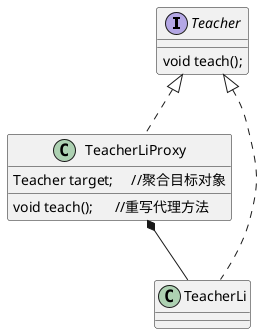 @startuml


interface Teacher{
    void teach();
}
class TeacherLiProxy{
    Teacher target;     //聚合目标对象
    void teach();      //重写代理方法
}
Teacher <|.. TeacherLiProxy
Teacher <|.. TeacherLi
TeacherLiProxy *-- TeacherLi

@enduml